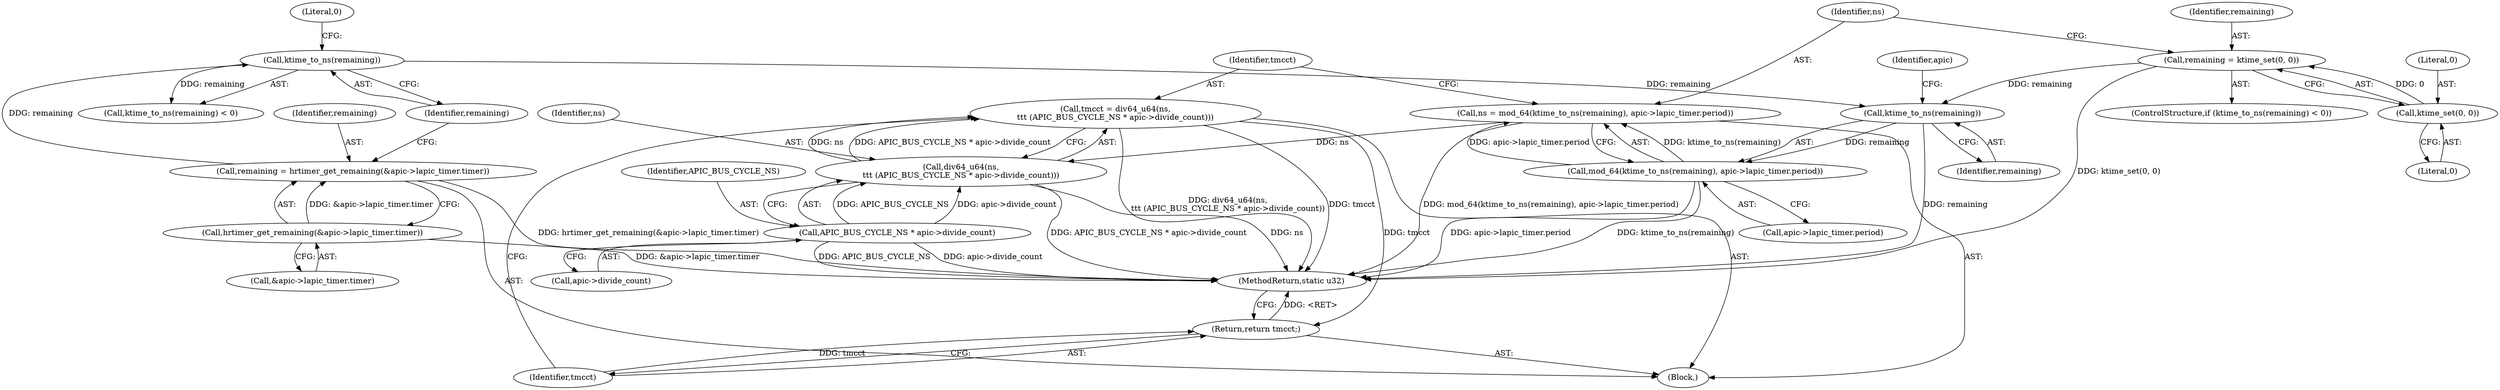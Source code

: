 digraph "0_linux_b963a22e6d1a266a67e9eecc88134713fd54775c@integer" {
"1000148" [label="(Call,tmcct = div64_u64(ns,\n\t\t\t (APIC_BUS_CYCLE_NS * apic->divide_count)))"];
"1000150" [label="(Call,div64_u64(ns,\n\t\t\t (APIC_BUS_CYCLE_NS * apic->divide_count)))"];
"1000138" [label="(Call,ns = mod_64(ktime_to_ns(remaining), apic->lapic_timer.period))"];
"1000140" [label="(Call,mod_64(ktime_to_ns(remaining), apic->lapic_timer.period))"];
"1000141" [label="(Call,ktime_to_ns(remaining))"];
"1000133" [label="(Call,remaining = ktime_set(0, 0))"];
"1000135" [label="(Call,ktime_set(0, 0))"];
"1000130" [label="(Call,ktime_to_ns(remaining))"];
"1000119" [label="(Call,remaining = hrtimer_get_remaining(&apic->lapic_timer.timer))"];
"1000121" [label="(Call,hrtimer_get_remaining(&apic->lapic_timer.timer))"];
"1000152" [label="(Call,APIC_BUS_CYCLE_NS * apic->divide_count)"];
"1000157" [label="(Return,return tmcct;)"];
"1000122" [label="(Call,&apic->lapic_timer.timer)"];
"1000150" [label="(Call,div64_u64(ns,\n\t\t\t (APIC_BUS_CYCLE_NS * apic->divide_count)))"];
"1000131" [label="(Identifier,remaining)"];
"1000136" [label="(Literal,0)"];
"1000119" [label="(Call,remaining = hrtimer_get_remaining(&apic->lapic_timer.timer))"];
"1000138" [label="(Call,ns = mod_64(ktime_to_ns(remaining), apic->lapic_timer.period))"];
"1000139" [label="(Identifier,ns)"];
"1000133" [label="(Call,remaining = ktime_set(0, 0))"];
"1000129" [label="(Call,ktime_to_ns(remaining) < 0)"];
"1000137" [label="(Literal,0)"];
"1000142" [label="(Identifier,remaining)"];
"1000153" [label="(Identifier,APIC_BUS_CYCLE_NS)"];
"1000143" [label="(Call,apic->lapic_timer.period)"];
"1000130" [label="(Call,ktime_to_ns(remaining))"];
"1000157" [label="(Return,return tmcct;)"];
"1000158" [label="(Identifier,tmcct)"];
"1000134" [label="(Identifier,remaining)"];
"1000132" [label="(Literal,0)"];
"1000121" [label="(Call,hrtimer_get_remaining(&apic->lapic_timer.timer))"];
"1000140" [label="(Call,mod_64(ktime_to_ns(remaining), apic->lapic_timer.period))"];
"1000151" [label="(Identifier,ns)"];
"1000159" [label="(MethodReturn,static u32)"];
"1000152" [label="(Call,APIC_BUS_CYCLE_NS * apic->divide_count)"];
"1000154" [label="(Call,apic->divide_count)"];
"1000141" [label="(Call,ktime_to_ns(remaining))"];
"1000148" [label="(Call,tmcct = div64_u64(ns,\n\t\t\t (APIC_BUS_CYCLE_NS * apic->divide_count)))"];
"1000149" [label="(Identifier,tmcct)"];
"1000135" [label="(Call,ktime_set(0, 0))"];
"1000120" [label="(Identifier,remaining)"];
"1000103" [label="(Block,)"];
"1000145" [label="(Identifier,apic)"];
"1000128" [label="(ControlStructure,if (ktime_to_ns(remaining) < 0))"];
"1000148" -> "1000103"  [label="AST: "];
"1000148" -> "1000150"  [label="CFG: "];
"1000149" -> "1000148"  [label="AST: "];
"1000150" -> "1000148"  [label="AST: "];
"1000158" -> "1000148"  [label="CFG: "];
"1000148" -> "1000159"  [label="DDG: div64_u64(ns,\n\t\t\t (APIC_BUS_CYCLE_NS * apic->divide_count))"];
"1000148" -> "1000159"  [label="DDG: tmcct"];
"1000150" -> "1000148"  [label="DDG: ns"];
"1000150" -> "1000148"  [label="DDG: APIC_BUS_CYCLE_NS * apic->divide_count"];
"1000148" -> "1000157"  [label="DDG: tmcct"];
"1000150" -> "1000152"  [label="CFG: "];
"1000151" -> "1000150"  [label="AST: "];
"1000152" -> "1000150"  [label="AST: "];
"1000150" -> "1000159"  [label="DDG: ns"];
"1000150" -> "1000159"  [label="DDG: APIC_BUS_CYCLE_NS * apic->divide_count"];
"1000138" -> "1000150"  [label="DDG: ns"];
"1000152" -> "1000150"  [label="DDG: APIC_BUS_CYCLE_NS"];
"1000152" -> "1000150"  [label="DDG: apic->divide_count"];
"1000138" -> "1000103"  [label="AST: "];
"1000138" -> "1000140"  [label="CFG: "];
"1000139" -> "1000138"  [label="AST: "];
"1000140" -> "1000138"  [label="AST: "];
"1000149" -> "1000138"  [label="CFG: "];
"1000138" -> "1000159"  [label="DDG: mod_64(ktime_to_ns(remaining), apic->lapic_timer.period)"];
"1000140" -> "1000138"  [label="DDG: ktime_to_ns(remaining)"];
"1000140" -> "1000138"  [label="DDG: apic->lapic_timer.period"];
"1000140" -> "1000143"  [label="CFG: "];
"1000141" -> "1000140"  [label="AST: "];
"1000143" -> "1000140"  [label="AST: "];
"1000140" -> "1000159"  [label="DDG: ktime_to_ns(remaining)"];
"1000140" -> "1000159"  [label="DDG: apic->lapic_timer.period"];
"1000141" -> "1000140"  [label="DDG: remaining"];
"1000141" -> "1000142"  [label="CFG: "];
"1000142" -> "1000141"  [label="AST: "];
"1000145" -> "1000141"  [label="CFG: "];
"1000141" -> "1000159"  [label="DDG: remaining"];
"1000133" -> "1000141"  [label="DDG: remaining"];
"1000130" -> "1000141"  [label="DDG: remaining"];
"1000133" -> "1000128"  [label="AST: "];
"1000133" -> "1000135"  [label="CFG: "];
"1000134" -> "1000133"  [label="AST: "];
"1000135" -> "1000133"  [label="AST: "];
"1000139" -> "1000133"  [label="CFG: "];
"1000133" -> "1000159"  [label="DDG: ktime_set(0, 0)"];
"1000135" -> "1000133"  [label="DDG: 0"];
"1000135" -> "1000137"  [label="CFG: "];
"1000136" -> "1000135"  [label="AST: "];
"1000137" -> "1000135"  [label="AST: "];
"1000130" -> "1000129"  [label="AST: "];
"1000130" -> "1000131"  [label="CFG: "];
"1000131" -> "1000130"  [label="AST: "];
"1000132" -> "1000130"  [label="CFG: "];
"1000130" -> "1000129"  [label="DDG: remaining"];
"1000119" -> "1000130"  [label="DDG: remaining"];
"1000119" -> "1000103"  [label="AST: "];
"1000119" -> "1000121"  [label="CFG: "];
"1000120" -> "1000119"  [label="AST: "];
"1000121" -> "1000119"  [label="AST: "];
"1000131" -> "1000119"  [label="CFG: "];
"1000119" -> "1000159"  [label="DDG: hrtimer_get_remaining(&apic->lapic_timer.timer)"];
"1000121" -> "1000119"  [label="DDG: &apic->lapic_timer.timer"];
"1000121" -> "1000122"  [label="CFG: "];
"1000122" -> "1000121"  [label="AST: "];
"1000121" -> "1000159"  [label="DDG: &apic->lapic_timer.timer"];
"1000152" -> "1000154"  [label="CFG: "];
"1000153" -> "1000152"  [label="AST: "];
"1000154" -> "1000152"  [label="AST: "];
"1000152" -> "1000159"  [label="DDG: APIC_BUS_CYCLE_NS"];
"1000152" -> "1000159"  [label="DDG: apic->divide_count"];
"1000157" -> "1000103"  [label="AST: "];
"1000157" -> "1000158"  [label="CFG: "];
"1000158" -> "1000157"  [label="AST: "];
"1000159" -> "1000157"  [label="CFG: "];
"1000157" -> "1000159"  [label="DDG: <RET>"];
"1000158" -> "1000157"  [label="DDG: tmcct"];
}
